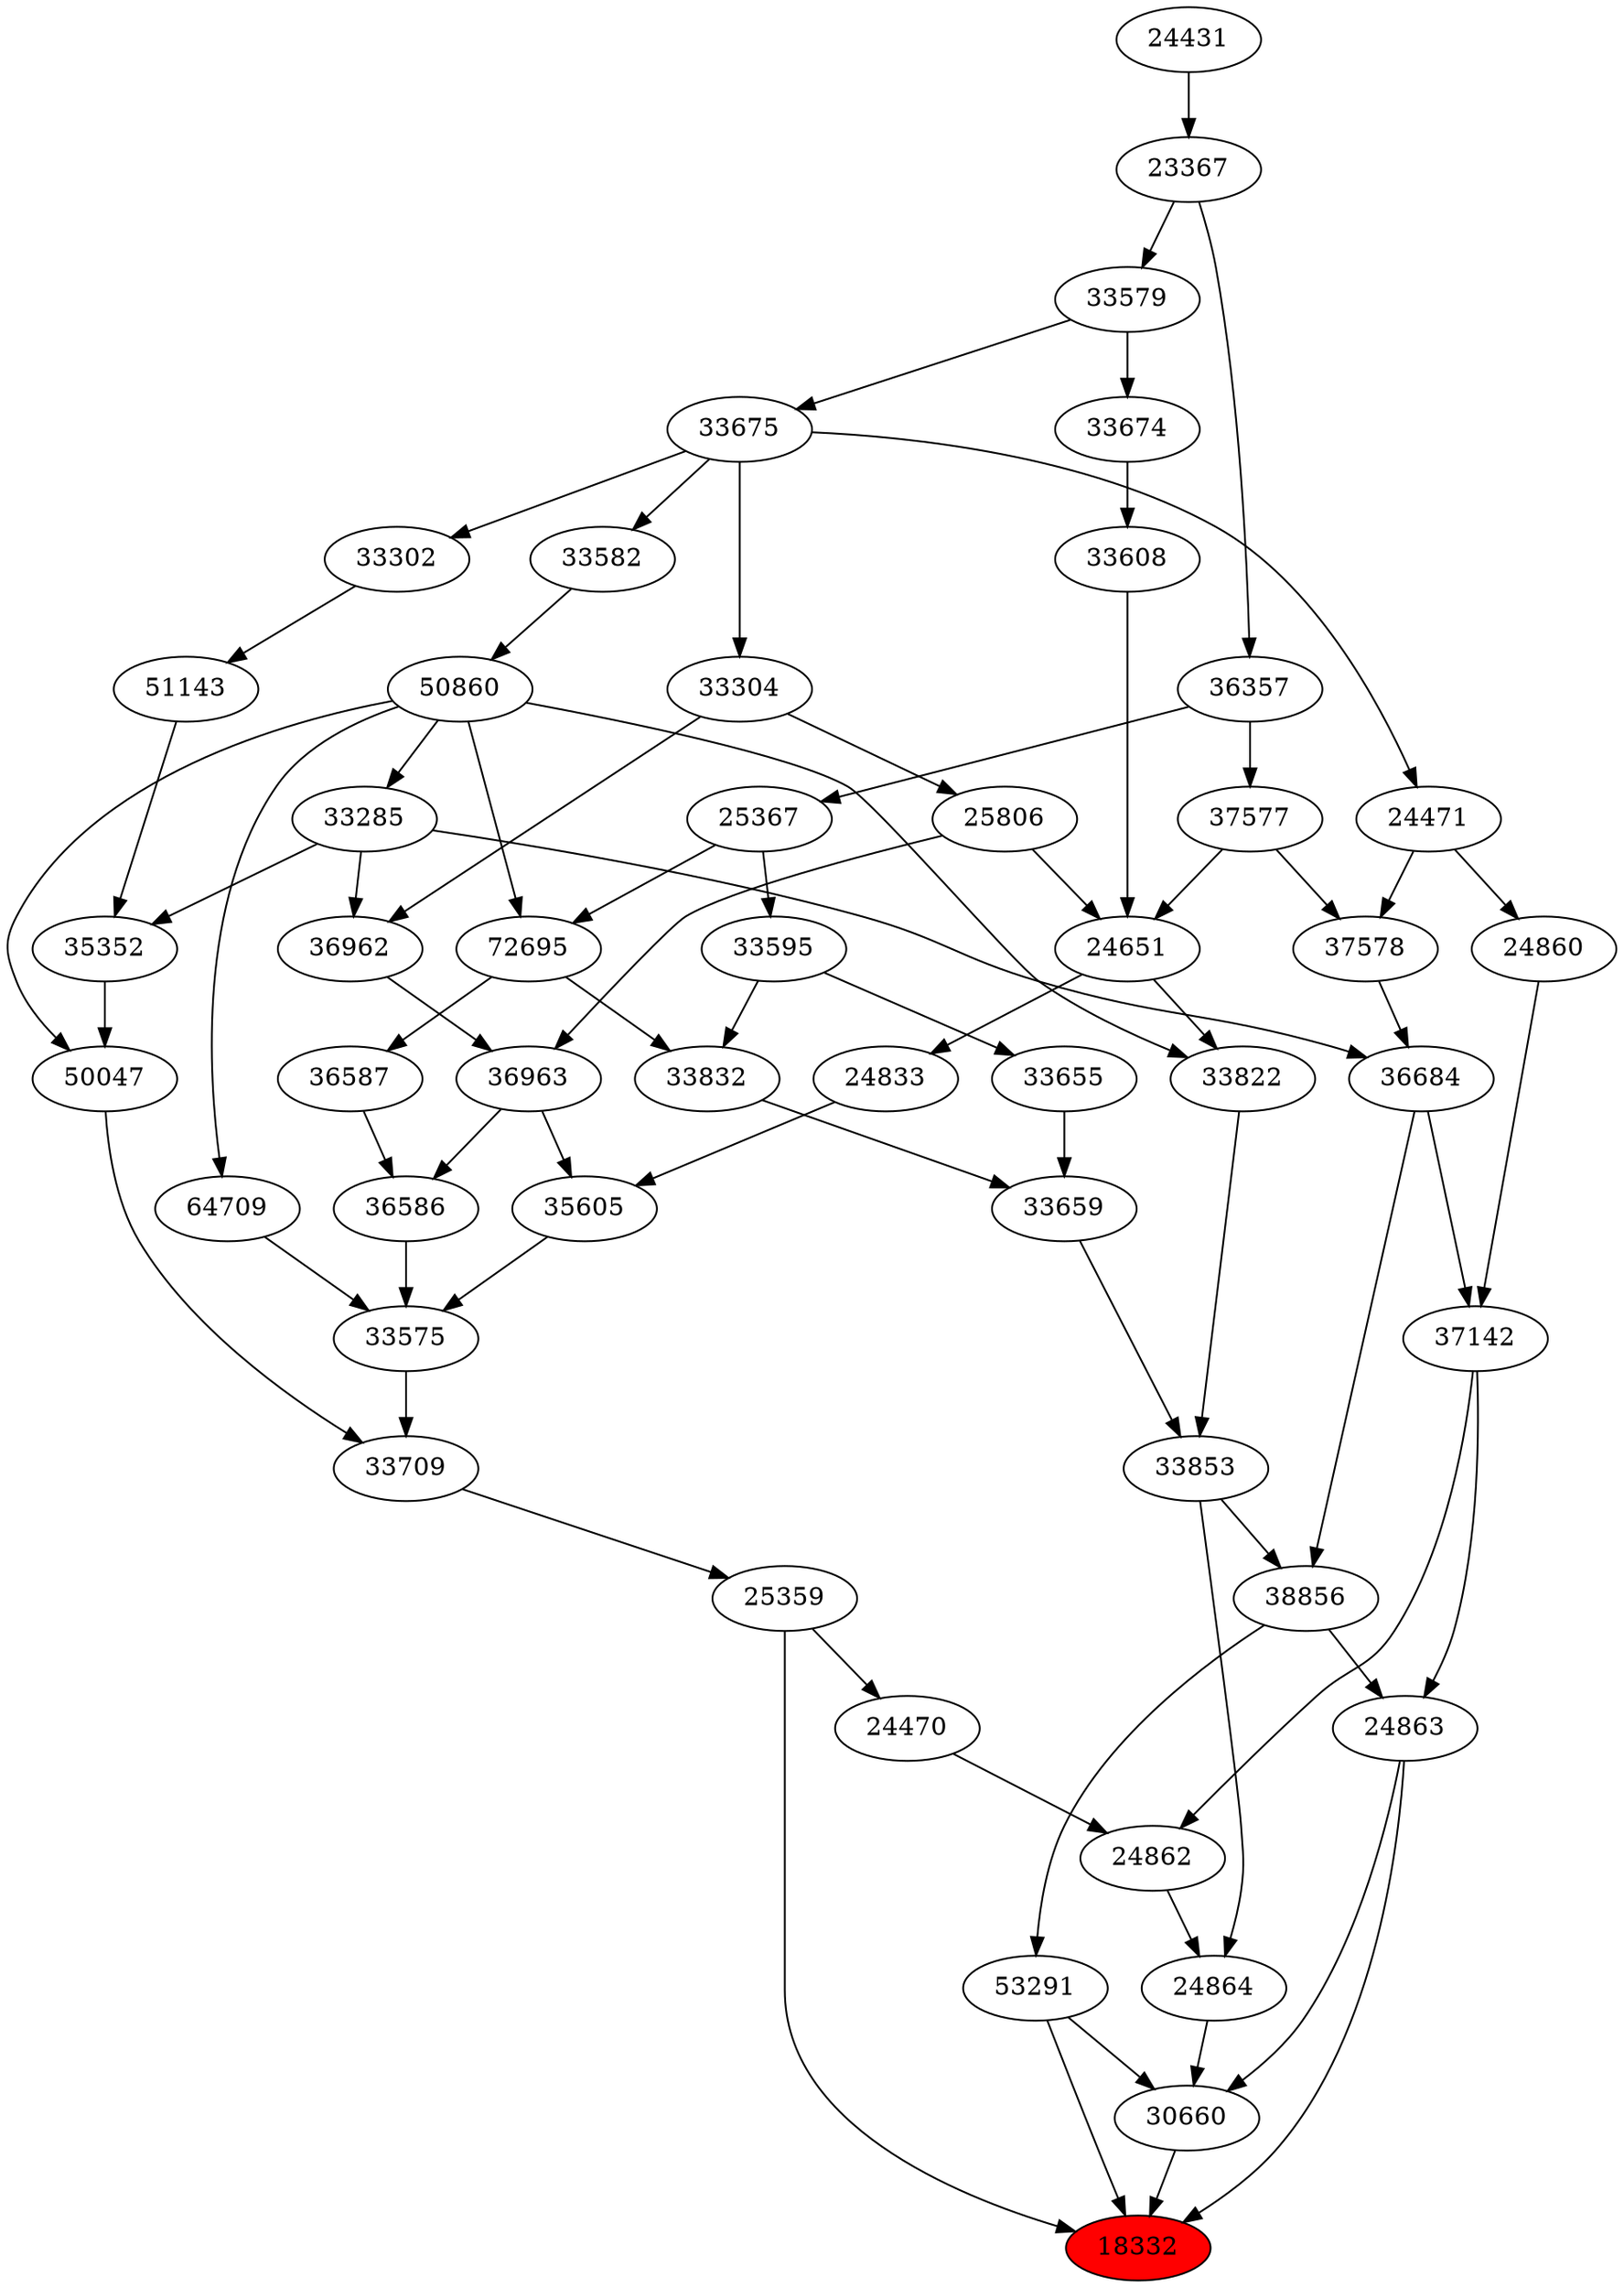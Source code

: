 strict digraph{ 
18332 [label="18332" fillcolor=red style=filled]
30660 -> 18332
24863 -> 18332
53291 -> 18332
25359 -> 18332
30660 [label="30660"]
24864 -> 30660
53291 -> 30660
24863 -> 30660
24863 [label="24863"]
38856 -> 24863
37142 -> 24863
53291 [label="53291"]
38856 -> 53291
25359 [label="25359"]
33709 -> 25359
24864 [label="24864"]
24862 -> 24864
33853 -> 24864
38856 [label="38856"]
33853 -> 38856
36684 -> 38856
37142 [label="37142"]
36684 -> 37142
24860 -> 37142
33709 [label="33709"]
50047 -> 33709
33575 -> 33709
24862 [label="24862"]
24470 -> 24862
37142 -> 24862
33853 [label="33853"]
33659 -> 33853
33822 -> 33853
36684 [label="36684"]
33285 -> 36684
37578 -> 36684
24860 [label="24860"]
24471 -> 24860
50047 [label="50047"]
35352 -> 50047
50860 -> 50047
33575 [label="33575"]
36586 -> 33575
35605 -> 33575
64709 -> 33575
24470 [label="24470"]
25359 -> 24470
33659 [label="33659"]
33655 -> 33659
33832 -> 33659
33822 [label="33822"]
24651 -> 33822
50860 -> 33822
33285 [label="33285"]
50860 -> 33285
37578 [label="37578"]
24471 -> 37578
37577 -> 37578
24471 [label="24471"]
33675 -> 24471
35352 [label="35352"]
33285 -> 35352
51143 -> 35352
50860 [label="50860"]
33582 -> 50860
36586 [label="36586"]
36587 -> 36586
36963 -> 36586
35605 [label="35605"]
24833 -> 35605
36963 -> 35605
64709 [label="64709"]
50860 -> 64709
33655 [label="33655"]
33595 -> 33655
33832 [label="33832"]
72695 -> 33832
33595 -> 33832
24651 [label="24651"]
25806 -> 24651
33608 -> 24651
37577 -> 24651
37577 [label="37577"]
36357 -> 37577
33675 [label="33675"]
33579 -> 33675
51143 [label="51143"]
33302 -> 51143
33582 [label="33582"]
33675 -> 33582
36587 [label="36587"]
72695 -> 36587
36963 [label="36963"]
36962 -> 36963
25806 -> 36963
24833 [label="24833"]
24651 -> 24833
33595 [label="33595"]
25367 -> 33595
72695 [label="72695"]
50860 -> 72695
25367 -> 72695
25806 [label="25806"]
33304 -> 25806
33608 [label="33608"]
33674 -> 33608
36357 [label="36357"]
23367 -> 36357
33579 [label="33579"]
23367 -> 33579
33302 [label="33302"]
33675 -> 33302
36962 [label="36962"]
33285 -> 36962
33304 -> 36962
25367 [label="25367"]
36357 -> 25367
33304 [label="33304"]
33675 -> 33304
33674 [label="33674"]
33579 -> 33674
23367 [label="23367"]
24431 -> 23367
24431 [label="24431"]
}